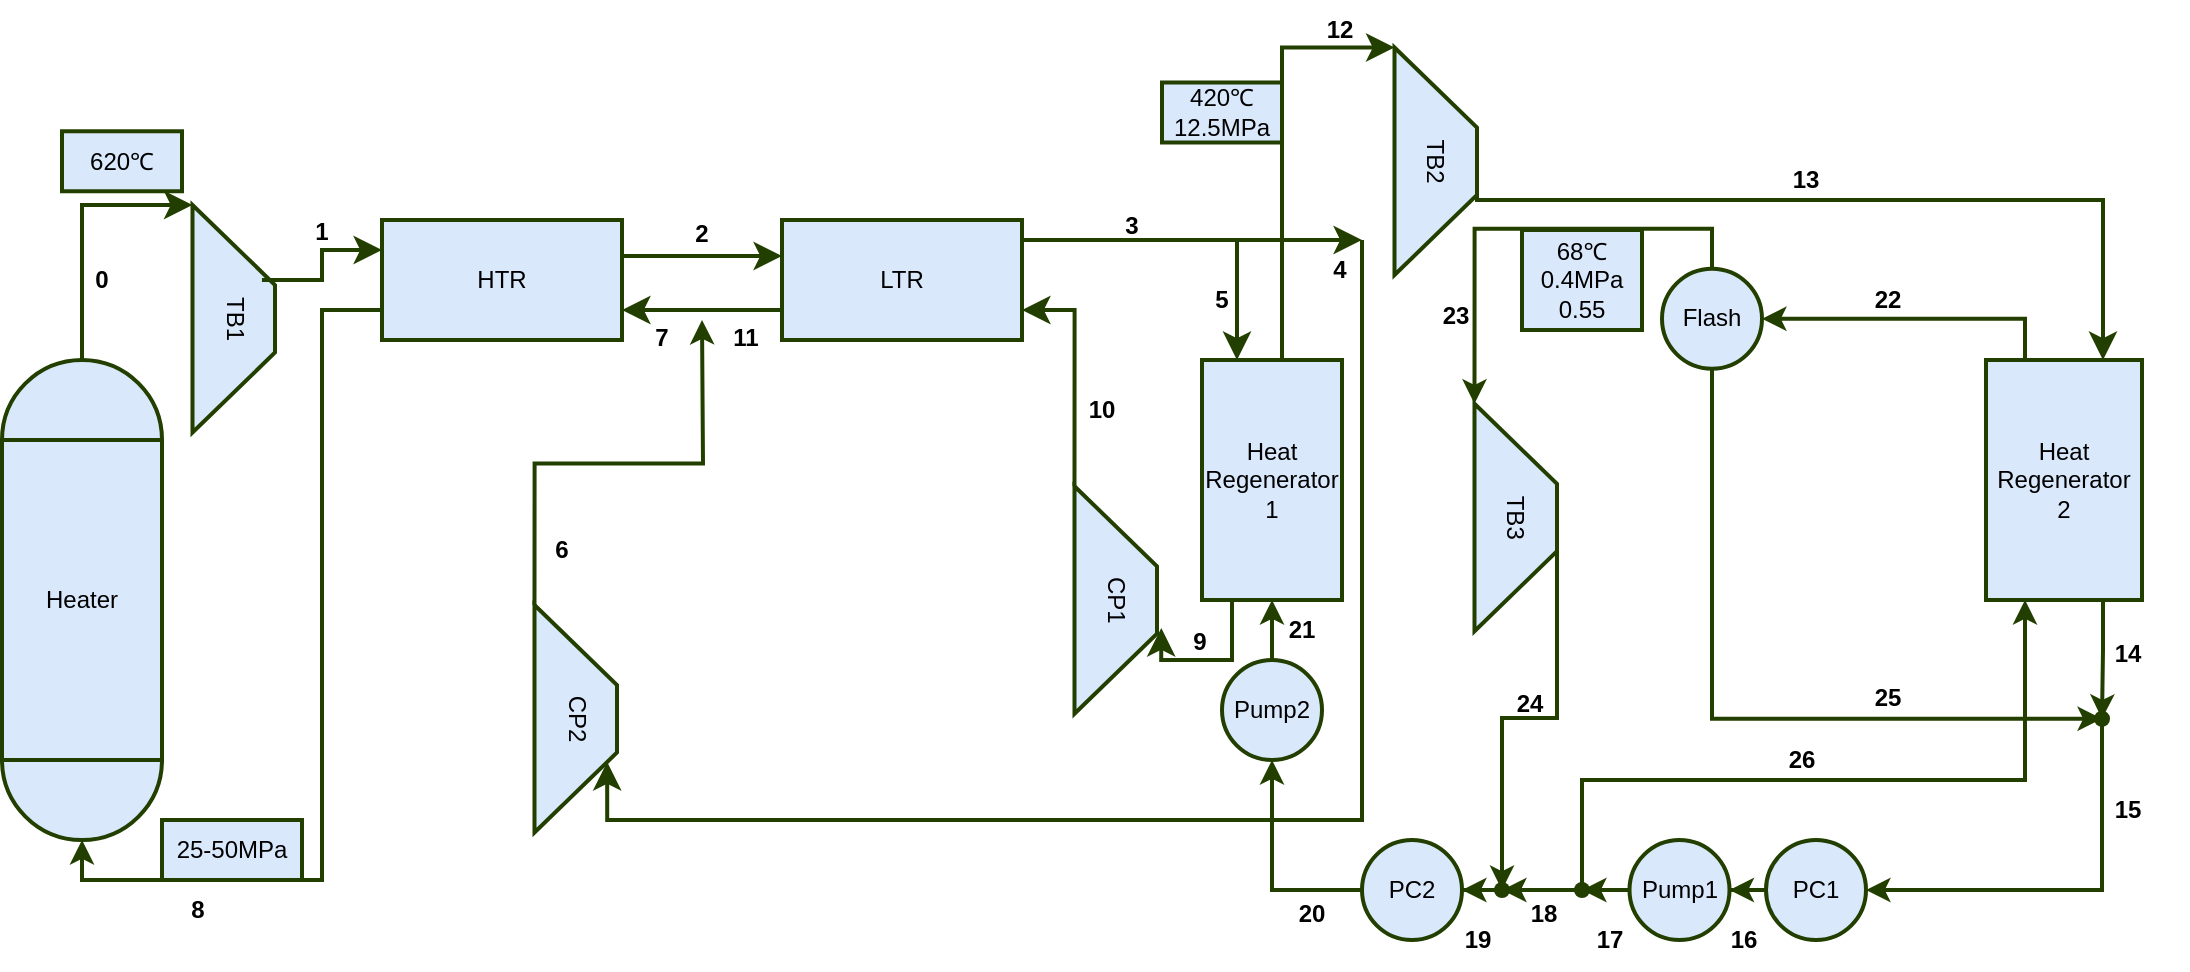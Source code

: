 <mxfile version="21.3.7" type="github">
  <diagram name="第 1 页" id="s3oTunyB3KDhZ0i60Cgs">
    <mxGraphModel dx="1066" dy="691" grid="1" gridSize="10" guides="1" tooltips="1" connect="1" arrows="1" fold="1" page="1" pageScale="1" pageWidth="2336" pageHeight="1654" math="0" shadow="0">
      <root>
        <mxCell id="0" />
        <mxCell id="1" parent="0" />
        <mxCell id="Tq3w3RR_pZMbWhS-tmrO-21" value="CP2" style="shape=trapezoid;perimeter=trapezoidPerimeter;whiteSpace=wrap;html=1;fixedSize=1;rotation=90;size=40;fillColor=#dae8fc;strokeColor=#223F00;strokeWidth=2;" vertex="1" parent="1">
          <mxGeometry x="310" y="358.75" width="113.75" height="41.25" as="geometry" />
        </mxCell>
        <mxCell id="Tq3w3RR_pZMbWhS-tmrO-1" value="Heater" style="rounded=0;whiteSpace=wrap;html=1;fillColor=#dae8fc;strokeColor=#223F00;strokeWidth=2;" vertex="1" parent="1">
          <mxGeometry x="80" y="240" width="80" height="160" as="geometry" />
        </mxCell>
        <mxCell id="Tq3w3RR_pZMbWhS-tmrO-2" value="" style="verticalLabelPosition=bottom;verticalAlign=top;html=1;shape=mxgraph.basic.half_circle;fillColor=#dae8fc;strokeColor=#223F00;strokeWidth=2;" vertex="1" parent="1">
          <mxGeometry x="80" y="400" width="80" height="40" as="geometry" />
        </mxCell>
        <mxCell id="Tq3w3RR_pZMbWhS-tmrO-3" value="" style="verticalLabelPosition=bottom;verticalAlign=top;html=1;shape=mxgraph.basic.half_circle;rotation=-180;fillColor=#dae8fc;strokeColor=#223F00;strokeWidth=2;" vertex="1" parent="1">
          <mxGeometry x="80" y="200" width="80" height="40" as="geometry" />
        </mxCell>
        <mxCell id="Tq3w3RR_pZMbWhS-tmrO-31" style="edgeStyle=orthogonalEdgeStyle;rounded=0;orthogonalLoop=1;jettySize=auto;html=1;exitX=0.5;exitY=0;exitDx=0;exitDy=0;entryX=0;entryY=1;entryDx=0;entryDy=0;fillColor=#dae8fc;strokeColor=#223F00;strokeWidth=2;" edge="1" parent="1" source="Tq3w3RR_pZMbWhS-tmrO-4" target="Tq3w3RR_pZMbWhS-tmrO-30">
          <mxGeometry relative="1" as="geometry" />
        </mxCell>
        <mxCell id="Tq3w3RR_pZMbWhS-tmrO-43" style="edgeStyle=orthogonalEdgeStyle;rounded=0;orthogonalLoop=1;jettySize=auto;html=1;exitX=0.5;exitY=1;exitDx=0;exitDy=0;entryX=-0.014;entryY=0.571;entryDx=0;entryDy=0;entryPerimeter=0;fillColor=#dae8fc;strokeColor=#223F00;strokeWidth=2;" edge="1" parent="1" source="Tq3w3RR_pZMbWhS-tmrO-4" target="Tq3w3RR_pZMbWhS-tmrO-32">
          <mxGeometry relative="1" as="geometry">
            <Array as="points">
              <mxPoint x="935" y="379" />
            </Array>
          </mxGeometry>
        </mxCell>
        <mxCell id="Tq3w3RR_pZMbWhS-tmrO-4" value="Flash" style="ellipse;whiteSpace=wrap;html=1;aspect=fixed;fillColor=#dae8fc;strokeColor=#223F00;strokeWidth=2;" vertex="1" parent="1">
          <mxGeometry x="910" y="154.38" width="50" height="50" as="geometry" />
        </mxCell>
        <mxCell id="Tq3w3RR_pZMbWhS-tmrO-5" value="TB1" style="shape=trapezoid;perimeter=trapezoidPerimeter;whiteSpace=wrap;html=1;fixedSize=1;rotation=90;size=40;fillColor=#dae8fc;strokeColor=#223F00;strokeWidth=2;" vertex="1" parent="1">
          <mxGeometry x="139" y="158.75" width="113.75" height="41.25" as="geometry" />
        </mxCell>
        <mxCell id="Tq3w3RR_pZMbWhS-tmrO-7" value="" style="edgeStyle=elbowEdgeStyle;elbow=horizontal;endArrow=classic;html=1;curved=0;rounded=0;endSize=8;startSize=8;exitX=0.5;exitY=1;exitDx=0;exitDy=0;exitPerimeter=0;entryX=0;entryY=1;entryDx=0;entryDy=0;fillColor=#dae8fc;strokeColor=#223F00;strokeWidth=2;" edge="1" parent="1" source="Tq3w3RR_pZMbWhS-tmrO-3" target="Tq3w3RR_pZMbWhS-tmrO-5">
          <mxGeometry width="50" height="50" relative="1" as="geometry">
            <mxPoint x="420" y="220" as="sourcePoint" />
            <mxPoint x="270" y="110" as="targetPoint" />
            <Array as="points">
              <mxPoint x="120" y="160" />
            </Array>
          </mxGeometry>
        </mxCell>
        <mxCell id="Tq3w3RR_pZMbWhS-tmrO-8" value="" style="edgeStyle=elbowEdgeStyle;elbow=horizontal;endArrow=classic;html=1;curved=0;rounded=0;endSize=8;startSize=8;entryX=0;entryY=0.25;entryDx=0;entryDy=0;exitX=0.33;exitY=0.158;exitDx=0;exitDy=0;exitPerimeter=0;fillColor=#dae8fc;strokeColor=#223F00;strokeWidth=2;" edge="1" parent="1" source="Tq3w3RR_pZMbWhS-tmrO-5" target="Tq3w3RR_pZMbWhS-tmrO-9">
          <mxGeometry width="50" height="50" relative="1" as="geometry">
            <mxPoint x="220" y="160" as="sourcePoint" />
            <mxPoint x="339" y="150" as="targetPoint" />
          </mxGeometry>
        </mxCell>
        <mxCell id="Tq3w3RR_pZMbWhS-tmrO-24" style="edgeStyle=orthogonalEdgeStyle;rounded=0;orthogonalLoop=1;jettySize=auto;html=1;exitX=0;exitY=0.75;exitDx=0;exitDy=0;entryX=0.5;entryY=1;entryDx=0;entryDy=0;entryPerimeter=0;fillColor=#dae8fc;strokeColor=#223F00;strokeWidth=2;" edge="1" parent="1" source="Tq3w3RR_pZMbWhS-tmrO-9" target="Tq3w3RR_pZMbWhS-tmrO-2">
          <mxGeometry relative="1" as="geometry">
            <Array as="points">
              <mxPoint x="240" y="175" />
              <mxPoint x="240" y="460" />
              <mxPoint x="120" y="460" />
            </Array>
          </mxGeometry>
        </mxCell>
        <mxCell id="Tq3w3RR_pZMbWhS-tmrO-9" value="HTR" style="rounded=0;whiteSpace=wrap;html=1;fillColor=#dae8fc;strokeColor=#223F00;strokeWidth=2;" vertex="1" parent="1">
          <mxGeometry x="270" y="130" width="120" height="60" as="geometry" />
        </mxCell>
        <mxCell id="Tq3w3RR_pZMbWhS-tmrO-10" value="" style="edgeStyle=elbowEdgeStyle;elbow=horizontal;endArrow=classic;html=1;curved=0;rounded=0;endSize=8;startSize=8;exitX=0.5;exitY=1;exitDx=0;exitDy=0;exitPerimeter=0;fillColor=#dae8fc;strokeColor=#223F00;strokeWidth=2;" edge="1" parent="1">
          <mxGeometry width="50" height="50" relative="1" as="geometry">
            <mxPoint x="390" y="148" as="sourcePoint" />
            <mxPoint x="470" y="148" as="targetPoint" />
          </mxGeometry>
        </mxCell>
        <mxCell id="Tq3w3RR_pZMbWhS-tmrO-11" value="LTR" style="rounded=0;whiteSpace=wrap;html=1;fillColor=#dae8fc;strokeColor=#223F00;strokeWidth=2;" vertex="1" parent="1">
          <mxGeometry x="470" y="130" width="120" height="60" as="geometry" />
        </mxCell>
        <mxCell id="Tq3w3RR_pZMbWhS-tmrO-13" value="Heat Regenerator 1" style="rounded=0;whiteSpace=wrap;html=1;fillColor=#dae8fc;strokeColor=#223F00;strokeWidth=2;" vertex="1" parent="1">
          <mxGeometry x="680" y="200" width="70" height="120" as="geometry" />
        </mxCell>
        <mxCell id="Tq3w3RR_pZMbWhS-tmrO-15" value="" style="edgeStyle=segmentEdgeStyle;endArrow=classic;html=1;curved=0;rounded=0;endSize=8;startSize=8;entryX=0.75;entryY=0;entryDx=0;entryDy=0;fillColor=#dae8fc;strokeColor=#223F00;strokeWidth=2;" edge="1" parent="1" target="Tq3w3RR_pZMbWhS-tmrO-21">
          <mxGeometry width="50" height="50" relative="1" as="geometry">
            <mxPoint x="760.0" y="151.25" as="sourcePoint" />
            <mxPoint x="420" y="400" as="targetPoint" />
            <Array as="points">
              <mxPoint x="760" y="140" />
              <mxPoint x="760" y="430" />
              <mxPoint x="383" y="430" />
            </Array>
          </mxGeometry>
        </mxCell>
        <mxCell id="Tq3w3RR_pZMbWhS-tmrO-16" value="CP1" style="shape=trapezoid;perimeter=trapezoidPerimeter;whiteSpace=wrap;html=1;fixedSize=1;rotation=90;size=40;fillColor=#dae8fc;strokeColor=#223F00;strokeWidth=2;" vertex="1" parent="1">
          <mxGeometry x="580" y="299.37" width="113.75" height="41.25" as="geometry" />
        </mxCell>
        <mxCell id="Tq3w3RR_pZMbWhS-tmrO-17" value="" style="edgeStyle=segmentEdgeStyle;endArrow=classic;html=1;curved=0;rounded=0;endSize=8;startSize=8;exitX=1;exitY=0.25;exitDx=0;exitDy=0;entryX=0.25;entryY=0;entryDx=0;entryDy=0;fillColor=#dae8fc;strokeColor=#223F00;strokeWidth=2;" edge="1" parent="1" source="Tq3w3RR_pZMbWhS-tmrO-11" target="Tq3w3RR_pZMbWhS-tmrO-13">
          <mxGeometry width="50" height="50" relative="1" as="geometry">
            <mxPoint x="700" y="180" as="sourcePoint" />
            <mxPoint x="530" y="410" as="targetPoint" />
            <Array as="points">
              <mxPoint x="590" y="140" />
              <mxPoint x="697" y="140" />
            </Array>
          </mxGeometry>
        </mxCell>
        <mxCell id="Tq3w3RR_pZMbWhS-tmrO-18" value="" style="edgeStyle=segmentEdgeStyle;endArrow=classic;html=1;curved=0;rounded=0;endSize=8;startSize=8;entryX=0.623;entryY=-0.052;entryDx=0;entryDy=0;entryPerimeter=0;exitX=0.25;exitY=1;exitDx=0;exitDy=0;fillColor=#dae8fc;strokeColor=#223F00;strokeWidth=2;" edge="1" parent="1" source="Tq3w3RR_pZMbWhS-tmrO-13" target="Tq3w3RR_pZMbWhS-tmrO-16">
          <mxGeometry width="50" height="50" relative="1" as="geometry">
            <mxPoint x="695" y="360" as="sourcePoint" />
            <mxPoint x="640" y="340" as="targetPoint" />
            <Array as="points">
              <mxPoint x="695" y="350" />
              <mxPoint x="660" y="350" />
            </Array>
          </mxGeometry>
        </mxCell>
        <mxCell id="Tq3w3RR_pZMbWhS-tmrO-19" value="" style="edgeStyle=segmentEdgeStyle;endArrow=classic;html=1;curved=0;rounded=0;endSize=8;startSize=8;exitX=0;exitY=1;exitDx=0;exitDy=0;entryX=1;entryY=0.75;entryDx=0;entryDy=0;fillColor=#dae8fc;strokeColor=#223F00;strokeWidth=2;" edge="1" parent="1" source="Tq3w3RR_pZMbWhS-tmrO-16" target="Tq3w3RR_pZMbWhS-tmrO-11">
          <mxGeometry width="50" height="50" relative="1" as="geometry">
            <mxPoint x="655" y="200" as="sourcePoint" />
            <mxPoint x="600" y="220" as="targetPoint" />
            <Array as="points">
              <mxPoint x="616" y="175" />
            </Array>
          </mxGeometry>
        </mxCell>
        <mxCell id="Tq3w3RR_pZMbWhS-tmrO-20" value="" style="edgeStyle=elbowEdgeStyle;elbow=horizontal;endArrow=classic;html=1;curved=0;rounded=0;endSize=8;startSize=8;exitX=0;exitY=0.75;exitDx=0;exitDy=0;entryX=1;entryY=0.75;entryDx=0;entryDy=0;fillColor=#dae8fc;strokeColor=#223F00;strokeWidth=2;" edge="1" parent="1" source="Tq3w3RR_pZMbWhS-tmrO-11" target="Tq3w3RR_pZMbWhS-tmrO-9">
          <mxGeometry width="50" height="50" relative="1" as="geometry">
            <mxPoint x="400" y="158" as="sourcePoint" />
            <mxPoint x="480" y="158" as="targetPoint" />
          </mxGeometry>
        </mxCell>
        <mxCell id="Tq3w3RR_pZMbWhS-tmrO-23" style="edgeStyle=orthogonalEdgeStyle;rounded=0;orthogonalLoop=1;jettySize=auto;html=1;exitX=0;exitY=1;exitDx=0;exitDy=0;fillColor=#dae8fc;strokeColor=#223F00;strokeWidth=2;" edge="1" parent="1" source="Tq3w3RR_pZMbWhS-tmrO-21">
          <mxGeometry relative="1" as="geometry">
            <mxPoint x="430" y="180" as="targetPoint" />
          </mxGeometry>
        </mxCell>
        <mxCell id="Tq3w3RR_pZMbWhS-tmrO-25" value="TB2" style="shape=trapezoid;perimeter=trapezoidPerimeter;whiteSpace=wrap;html=1;fixedSize=1;rotation=90;size=40;fillColor=#dae8fc;strokeColor=#223F00;strokeWidth=2;" vertex="1" parent="1">
          <mxGeometry x="740" y="80" width="113.75" height="41.25" as="geometry" />
        </mxCell>
        <mxCell id="Tq3w3RR_pZMbWhS-tmrO-26" value="" style="edgeStyle=segmentEdgeStyle;endArrow=classic;html=1;curved=0;rounded=0;endSize=8;startSize=8;exitX=0.75;exitY=0;exitDx=0;exitDy=0;entryX=0;entryY=1;entryDx=0;entryDy=0;fillColor=#dae8fc;strokeColor=#223F00;strokeWidth=2;" edge="1" parent="1" source="Tq3w3RR_pZMbWhS-tmrO-13" target="Tq3w3RR_pZMbWhS-tmrO-25">
          <mxGeometry width="50" height="50" relative="1" as="geometry">
            <mxPoint x="600" y="155" as="sourcePoint" />
            <mxPoint x="705" y="210" as="targetPoint" />
            <Array as="points">
              <mxPoint x="720" y="200" />
              <mxPoint x="720" y="44" />
            </Array>
          </mxGeometry>
        </mxCell>
        <mxCell id="Tq3w3RR_pZMbWhS-tmrO-29" style="edgeStyle=orthogonalEdgeStyle;rounded=0;orthogonalLoop=1;jettySize=auto;html=1;exitX=0.25;exitY=0;exitDx=0;exitDy=0;entryX=1;entryY=0.5;entryDx=0;entryDy=0;fillColor=#dae8fc;strokeColor=#223F00;strokeWidth=2;" edge="1" parent="1" source="Tq3w3RR_pZMbWhS-tmrO-27" target="Tq3w3RR_pZMbWhS-tmrO-4">
          <mxGeometry relative="1" as="geometry" />
        </mxCell>
        <mxCell id="Tq3w3RR_pZMbWhS-tmrO-37" value="" style="edgeStyle=orthogonalEdgeStyle;rounded=0;orthogonalLoop=1;jettySize=auto;html=1;exitX=0.75;exitY=1;exitDx=0;exitDy=0;fillColor=#dae8fc;strokeColor=#223F00;strokeWidth=2;" edge="1" parent="1" source="Tq3w3RR_pZMbWhS-tmrO-27" target="Tq3w3RR_pZMbWhS-tmrO-32">
          <mxGeometry relative="1" as="geometry" />
        </mxCell>
        <mxCell id="Tq3w3RR_pZMbWhS-tmrO-27" value="Heat Regenerator 2" style="rounded=0;whiteSpace=wrap;html=1;fillColor=#dae8fc;strokeColor=#223F00;strokeWidth=2;" vertex="1" parent="1">
          <mxGeometry x="1072" y="200" width="78" height="120" as="geometry" />
        </mxCell>
        <mxCell id="Tq3w3RR_pZMbWhS-tmrO-28" value="" style="edgeStyle=segmentEdgeStyle;endArrow=classic;html=1;curved=0;rounded=0;endSize=8;startSize=8;entryX=0.75;entryY=0;entryDx=0;entryDy=0;exitX=0.5;exitY=0;exitDx=0;exitDy=0;fillColor=#dae8fc;strokeColor=#223F00;strokeWidth=2;" edge="1" parent="1" source="Tq3w3RR_pZMbWhS-tmrO-25" target="Tq3w3RR_pZMbWhS-tmrO-27">
          <mxGeometry width="50" height="50" relative="1" as="geometry">
            <mxPoint x="820" y="150" as="sourcePoint" />
            <mxPoint x="1165" y="199.37" as="targetPoint" />
            <Array as="points">
              <mxPoint x="817" y="120" />
              <mxPoint x="1131" y="120" />
            </Array>
          </mxGeometry>
        </mxCell>
        <mxCell id="Tq3w3RR_pZMbWhS-tmrO-39" style="edgeStyle=orthogonalEdgeStyle;rounded=0;orthogonalLoop=1;jettySize=auto;html=1;exitX=0.5;exitY=0;exitDx=0;exitDy=0;fillColor=#dae8fc;strokeColor=#223F00;strokeWidth=2;" edge="1" parent="1" source="Tq3w3RR_pZMbWhS-tmrO-30" target="Tq3w3RR_pZMbWhS-tmrO-44">
          <mxGeometry relative="1" as="geometry">
            <mxPoint x="780" y="470" as="targetPoint" />
            <Array as="points">
              <mxPoint x="857" y="379" />
            </Array>
          </mxGeometry>
        </mxCell>
        <mxCell id="Tq3w3RR_pZMbWhS-tmrO-30" value="TB3" style="shape=trapezoid;perimeter=trapezoidPerimeter;whiteSpace=wrap;html=1;fixedSize=1;rotation=90;size=40;fillColor=#dae8fc;strokeColor=#223F00;strokeWidth=2;" vertex="1" parent="1">
          <mxGeometry x="780" y="258.12" width="113.75" height="41.25" as="geometry" />
        </mxCell>
        <mxCell id="Tq3w3RR_pZMbWhS-tmrO-33" value="" style="edgeStyle=orthogonalEdgeStyle;rounded=0;orthogonalLoop=1;jettySize=auto;html=1;entryX=1;entryY=0.5;entryDx=0;entryDy=0;fillColor=#dae8fc;strokeColor=#223F00;strokeWidth=2;" edge="1" parent="1" source="Tq3w3RR_pZMbWhS-tmrO-32" target="Tq3w3RR_pZMbWhS-tmrO-34">
          <mxGeometry relative="1" as="geometry">
            <mxPoint x="1102" y="400" as="targetPoint" />
            <Array as="points">
              <mxPoint x="1130" y="465" />
            </Array>
          </mxGeometry>
        </mxCell>
        <mxCell id="Tq3w3RR_pZMbWhS-tmrO-32" value="" style="shape=waypoint;sketch=0;fillStyle=solid;size=6;pointerEvents=1;points=[];fillColor=#dae8fc;resizable=0;rotatable=0;perimeter=centerPerimeter;snapToPoint=1;strokeColor=#223F00;strokeWidth=2;" vertex="1" parent="1">
          <mxGeometry x="1120" y="369.38" width="20" height="20" as="geometry" />
        </mxCell>
        <mxCell id="Tq3w3RR_pZMbWhS-tmrO-36" value="" style="edgeStyle=orthogonalEdgeStyle;rounded=0;orthogonalLoop=1;jettySize=auto;html=1;fillColor=#dae8fc;strokeColor=#223F00;strokeWidth=2;" edge="1" parent="1" source="Tq3w3RR_pZMbWhS-tmrO-34" target="Tq3w3RR_pZMbWhS-tmrO-35">
          <mxGeometry relative="1" as="geometry" />
        </mxCell>
        <mxCell id="Tq3w3RR_pZMbWhS-tmrO-34" value="PC1" style="ellipse;whiteSpace=wrap;html=1;aspect=fixed;fillColor=#dae8fc;strokeColor=#223F00;strokeWidth=2;" vertex="1" parent="1">
          <mxGeometry x="962" y="440" width="50" height="50" as="geometry" />
        </mxCell>
        <mxCell id="Tq3w3RR_pZMbWhS-tmrO-41" value="" style="edgeStyle=orthogonalEdgeStyle;rounded=0;orthogonalLoop=1;jettySize=auto;html=1;fillColor=#dae8fc;strokeColor=#223F00;strokeWidth=2;" edge="1" parent="1" source="Tq3w3RR_pZMbWhS-tmrO-35" target="Tq3w3RR_pZMbWhS-tmrO-40">
          <mxGeometry relative="1" as="geometry" />
        </mxCell>
        <mxCell id="Tq3w3RR_pZMbWhS-tmrO-35" value="Pump1" style="ellipse;whiteSpace=wrap;html=1;aspect=fixed;fillColor=#dae8fc;strokeColor=#223F00;strokeWidth=2;" vertex="1" parent="1">
          <mxGeometry x="893.75" y="440" width="50" height="50" as="geometry" />
        </mxCell>
        <mxCell id="Tq3w3RR_pZMbWhS-tmrO-45" value="" style="edgeStyle=orthogonalEdgeStyle;rounded=0;orthogonalLoop=1;jettySize=auto;html=1;fillColor=#dae8fc;strokeColor=#223F00;strokeWidth=2;" edge="1" parent="1" source="Tq3w3RR_pZMbWhS-tmrO-40" target="Tq3w3RR_pZMbWhS-tmrO-44">
          <mxGeometry relative="1" as="geometry" />
        </mxCell>
        <mxCell id="Tq3w3RR_pZMbWhS-tmrO-40" value="" style="shape=waypoint;sketch=0;fillStyle=solid;size=6;pointerEvents=1;points=[];fillColor=#dae8fc;resizable=0;rotatable=0;perimeter=centerPerimeter;snapToPoint=1;strokeColor=#223F00;strokeWidth=2;" vertex="1" parent="1">
          <mxGeometry x="860" y="455" width="20" height="20" as="geometry" />
        </mxCell>
        <mxCell id="Tq3w3RR_pZMbWhS-tmrO-42" value="" style="edgeStyle=orthogonalEdgeStyle;rounded=0;orthogonalLoop=1;jettySize=auto;html=1;entryX=0.25;entryY=1;entryDx=0;entryDy=0;fillColor=#dae8fc;strokeColor=#223F00;strokeWidth=2;" edge="1" parent="1" source="Tq3w3RR_pZMbWhS-tmrO-40" target="Tq3w3RR_pZMbWhS-tmrO-27">
          <mxGeometry relative="1" as="geometry">
            <mxPoint x="1178" y="389" as="sourcePoint" />
            <mxPoint x="1070" y="475" as="targetPoint" />
            <Array as="points">
              <mxPoint x="870" y="410" />
              <mxPoint x="1092" y="410" />
            </Array>
          </mxGeometry>
        </mxCell>
        <mxCell id="Tq3w3RR_pZMbWhS-tmrO-47" value="" style="edgeStyle=orthogonalEdgeStyle;rounded=0;orthogonalLoop=1;jettySize=auto;html=1;fillColor=#dae8fc;strokeColor=#223F00;strokeWidth=2;" edge="1" parent="1" source="Tq3w3RR_pZMbWhS-tmrO-44" target="Tq3w3RR_pZMbWhS-tmrO-46">
          <mxGeometry relative="1" as="geometry" />
        </mxCell>
        <mxCell id="Tq3w3RR_pZMbWhS-tmrO-44" value="" style="shape=waypoint;sketch=0;fillStyle=solid;size=6;pointerEvents=1;points=[];fillColor=#dae8fc;resizable=0;rotatable=0;perimeter=centerPerimeter;snapToPoint=1;strokeColor=#223F00;strokeWidth=2;" vertex="1" parent="1">
          <mxGeometry x="820.0" y="455" width="20" height="20" as="geometry" />
        </mxCell>
        <mxCell id="Tq3w3RR_pZMbWhS-tmrO-50" style="edgeStyle=orthogonalEdgeStyle;rounded=0;orthogonalLoop=1;jettySize=auto;html=1;exitX=0;exitY=0.5;exitDx=0;exitDy=0;entryX=0.5;entryY=1;entryDx=0;entryDy=0;fillColor=#dae8fc;strokeColor=#223F00;strokeWidth=2;" edge="1" parent="1" source="Tq3w3RR_pZMbWhS-tmrO-46" target="Tq3w3RR_pZMbWhS-tmrO-48">
          <mxGeometry relative="1" as="geometry" />
        </mxCell>
        <mxCell id="Tq3w3RR_pZMbWhS-tmrO-46" value="PC2" style="ellipse;whiteSpace=wrap;html=1;aspect=fixed;fillColor=#dae8fc;strokeColor=#223F00;strokeWidth=2;" vertex="1" parent="1">
          <mxGeometry x="760" y="440" width="50" height="50" as="geometry" />
        </mxCell>
        <mxCell id="Tq3w3RR_pZMbWhS-tmrO-51" style="edgeStyle=orthogonalEdgeStyle;rounded=0;orthogonalLoop=1;jettySize=auto;html=1;exitX=0.5;exitY=0;exitDx=0;exitDy=0;entryX=0.5;entryY=1;entryDx=0;entryDy=0;fillColor=#dae8fc;strokeColor=#223F00;strokeWidth=2;" edge="1" parent="1" source="Tq3w3RR_pZMbWhS-tmrO-48" target="Tq3w3RR_pZMbWhS-tmrO-13">
          <mxGeometry relative="1" as="geometry" />
        </mxCell>
        <mxCell id="Tq3w3RR_pZMbWhS-tmrO-48" value="Pump2" style="ellipse;whiteSpace=wrap;html=1;aspect=fixed;fillColor=#dae8fc;strokeColor=#223F00;strokeWidth=2;" vertex="1" parent="1">
          <mxGeometry x="690" y="350" width="50" height="50" as="geometry" />
        </mxCell>
        <mxCell id="Tq3w3RR_pZMbWhS-tmrO-52" value="620℃" style="text;strokeColor=#223F00;align=center;fillColor=#dae8fc;html=1;verticalAlign=middle;whiteSpace=wrap;rounded=0;strokeWidth=2;" vertex="1" parent="1">
          <mxGeometry x="110" y="85.63" width="60" height="30" as="geometry" />
        </mxCell>
        <mxCell id="Tq3w3RR_pZMbWhS-tmrO-53" value="25-50MPa" style="text;strokeColor=#223F00;align=center;fillColor=#dae8fc;html=1;verticalAlign=middle;whiteSpace=wrap;rounded=0;strokeWidth=2;" vertex="1" parent="1">
          <mxGeometry x="160" y="430" width="70" height="30" as="geometry" />
        </mxCell>
        <mxCell id="Tq3w3RR_pZMbWhS-tmrO-54" value="420℃&lt;br&gt;12.5MPa" style="text;strokeColor=#223F00;align=center;fillColor=#dae8fc;html=1;verticalAlign=middle;whiteSpace=wrap;rounded=0;strokeWidth=2;" vertex="1" parent="1">
          <mxGeometry x="660" y="61.25" width="60" height="30" as="geometry" />
        </mxCell>
        <mxCell id="Tq3w3RR_pZMbWhS-tmrO-55" value="68℃&lt;br&gt;0.4MPa&lt;br&gt;0.55" style="text;strokeColor=#223F00;align=center;fillColor=#dae8fc;html=1;verticalAlign=middle;whiteSpace=wrap;rounded=0;strokeWidth=2;" vertex="1" parent="1">
          <mxGeometry x="840" y="135" width="60" height="50" as="geometry" />
        </mxCell>
        <mxCell id="Tq3w3RR_pZMbWhS-tmrO-56" value="0" style="text;strokeColor=none;align=center;fillColor=none;html=1;verticalAlign=middle;whiteSpace=wrap;rounded=0;fontStyle=1" vertex="1" parent="1">
          <mxGeometry x="100" y="145" width="60" height="30" as="geometry" />
        </mxCell>
        <mxCell id="Tq3w3RR_pZMbWhS-tmrO-57" value="1" style="text;strokeColor=none;align=center;fillColor=none;html=1;verticalAlign=middle;whiteSpace=wrap;rounded=0;fontStyle=1" vertex="1" parent="1">
          <mxGeometry x="210" y="121.25" width="60" height="30" as="geometry" />
        </mxCell>
        <mxCell id="Tq3w3RR_pZMbWhS-tmrO-58" value="2" style="text;strokeColor=none;align=center;fillColor=none;html=1;verticalAlign=middle;whiteSpace=wrap;rounded=0;fontStyle=1" vertex="1" parent="1">
          <mxGeometry x="400" y="121.63" width="60" height="30" as="geometry" />
        </mxCell>
        <mxCell id="Tq3w3RR_pZMbWhS-tmrO-59" value="3" style="text;strokeColor=none;align=center;fillColor=none;html=1;verticalAlign=middle;whiteSpace=wrap;rounded=0;fontStyle=1" vertex="1" parent="1">
          <mxGeometry x="615" y="118" width="60" height="30" as="geometry" />
        </mxCell>
        <mxCell id="Tq3w3RR_pZMbWhS-tmrO-61" value="" style="edgeStyle=segmentEdgeStyle;endArrow=classic;html=1;curved=0;rounded=0;endSize=8;startSize=8;fillColor=#dae8fc;strokeColor=#223F00;strokeWidth=2;" edge="1" parent="1">
          <mxGeometry width="50" height="50" relative="1" as="geometry">
            <mxPoint x="690" y="140" as="sourcePoint" />
            <mxPoint x="760" y="140" as="targetPoint" />
            <Array as="points" />
          </mxGeometry>
        </mxCell>
        <mxCell id="Tq3w3RR_pZMbWhS-tmrO-62" value="5" style="text;strokeColor=none;align=center;fillColor=none;html=1;verticalAlign=middle;whiteSpace=wrap;rounded=0;fontStyle=1" vertex="1" parent="1">
          <mxGeometry x="660" y="155" width="60" height="30" as="geometry" />
        </mxCell>
        <mxCell id="Tq3w3RR_pZMbWhS-tmrO-63" value="6" style="text;strokeColor=none;align=center;fillColor=none;html=1;verticalAlign=middle;whiteSpace=wrap;rounded=0;fontStyle=1" vertex="1" parent="1">
          <mxGeometry x="330" y="280" width="60" height="30" as="geometry" />
        </mxCell>
        <mxCell id="Tq3w3RR_pZMbWhS-tmrO-64" value="7" style="text;strokeColor=none;align=center;fillColor=none;html=1;verticalAlign=middle;whiteSpace=wrap;rounded=0;fontStyle=1" vertex="1" parent="1">
          <mxGeometry x="380" y="174.38" width="60" height="30" as="geometry" />
        </mxCell>
        <mxCell id="Tq3w3RR_pZMbWhS-tmrO-66" value="8" style="text;strokeColor=none;align=center;fillColor=none;html=1;verticalAlign=middle;whiteSpace=wrap;rounded=0;fontStyle=1" vertex="1" parent="1">
          <mxGeometry x="147.88" y="460" width="60" height="30" as="geometry" />
        </mxCell>
        <mxCell id="Tq3w3RR_pZMbWhS-tmrO-67" value="4" style="text;strokeColor=none;align=center;fillColor=none;html=1;verticalAlign=middle;whiteSpace=wrap;rounded=0;fontStyle=1" vertex="1" parent="1">
          <mxGeometry x="719" y="141" width="60" height="28" as="geometry" />
        </mxCell>
        <mxCell id="Tq3w3RR_pZMbWhS-tmrO-69" value="9" style="text;strokeColor=none;align=center;fillColor=none;html=1;verticalAlign=middle;whiteSpace=wrap;rounded=0;fontStyle=1" vertex="1" parent="1">
          <mxGeometry x="649" y="326" width="60" height="30" as="geometry" />
        </mxCell>
        <mxCell id="Tq3w3RR_pZMbWhS-tmrO-70" value="10" style="text;strokeColor=none;align=center;fillColor=none;html=1;verticalAlign=middle;whiteSpace=wrap;rounded=0;fontStyle=1" vertex="1" parent="1">
          <mxGeometry x="600" y="210" width="60" height="30" as="geometry" />
        </mxCell>
        <mxCell id="Tq3w3RR_pZMbWhS-tmrO-71" value="11" style="text;strokeColor=none;align=center;fillColor=none;html=1;verticalAlign=middle;whiteSpace=wrap;rounded=0;fontStyle=1" vertex="1" parent="1">
          <mxGeometry x="422" y="174" width="60" height="30" as="geometry" />
        </mxCell>
        <mxCell id="Tq3w3RR_pZMbWhS-tmrO-72" value="12" style="text;strokeColor=none;align=center;fillColor=none;html=1;verticalAlign=middle;whiteSpace=wrap;rounded=0;fontStyle=1" vertex="1" parent="1">
          <mxGeometry x="719" y="20" width="60" height="30" as="geometry" />
        </mxCell>
        <mxCell id="Tq3w3RR_pZMbWhS-tmrO-73" value="13" style="text;strokeColor=none;align=center;fillColor=none;html=1;verticalAlign=middle;whiteSpace=wrap;rounded=0;fontStyle=1" vertex="1" parent="1">
          <mxGeometry x="952" y="95.25" width="60" height="30" as="geometry" />
        </mxCell>
        <mxCell id="Tq3w3RR_pZMbWhS-tmrO-74" value="14" style="text;strokeColor=none;align=center;fillColor=none;html=1;verticalAlign=middle;whiteSpace=wrap;rounded=0;fontStyle=1" vertex="1" parent="1">
          <mxGeometry x="1113" y="331.75" width="60" height="30" as="geometry" />
        </mxCell>
        <mxCell id="Tq3w3RR_pZMbWhS-tmrO-75" value="15" style="text;strokeColor=none;align=center;fillColor=none;html=1;verticalAlign=middle;whiteSpace=wrap;rounded=0;fontStyle=1" vertex="1" parent="1">
          <mxGeometry x="1113" y="410" width="60" height="30" as="geometry" />
        </mxCell>
        <mxCell id="Tq3w3RR_pZMbWhS-tmrO-76" value="16" style="text;strokeColor=none;align=center;fillColor=none;html=1;verticalAlign=middle;whiteSpace=wrap;rounded=0;fontStyle=1" vertex="1" parent="1">
          <mxGeometry x="921" y="475" width="60" height="30" as="geometry" />
        </mxCell>
        <mxCell id="Tq3w3RR_pZMbWhS-tmrO-77" value="17" style="text;strokeColor=none;align=center;fillColor=none;html=1;verticalAlign=middle;whiteSpace=wrap;rounded=0;fontStyle=1" vertex="1" parent="1">
          <mxGeometry x="853.75" y="475" width="60" height="30" as="geometry" />
        </mxCell>
        <mxCell id="Tq3w3RR_pZMbWhS-tmrO-78" value="18" style="text;strokeColor=none;align=center;fillColor=none;html=1;verticalAlign=middle;whiteSpace=wrap;rounded=0;fontStyle=1" vertex="1" parent="1">
          <mxGeometry x="821" y="462" width="60" height="30" as="geometry" />
        </mxCell>
        <mxCell id="Tq3w3RR_pZMbWhS-tmrO-79" value="19" style="text;strokeColor=none;align=center;fillColor=none;html=1;verticalAlign=middle;whiteSpace=wrap;rounded=0;fontStyle=1" vertex="1" parent="1">
          <mxGeometry x="787.75" y="475" width="60" height="30" as="geometry" />
        </mxCell>
        <mxCell id="Tq3w3RR_pZMbWhS-tmrO-80" value="20" style="text;strokeColor=none;align=center;fillColor=none;html=1;verticalAlign=middle;whiteSpace=wrap;rounded=0;fontStyle=1" vertex="1" parent="1">
          <mxGeometry x="705" y="462" width="60" height="30" as="geometry" />
        </mxCell>
        <mxCell id="Tq3w3RR_pZMbWhS-tmrO-81" value="21" style="text;strokeColor=none;align=center;fillColor=none;html=1;verticalAlign=middle;whiteSpace=wrap;rounded=0;fontStyle=1" vertex="1" parent="1">
          <mxGeometry x="700" y="320" width="60" height="30" as="geometry" />
        </mxCell>
        <mxCell id="Tq3w3RR_pZMbWhS-tmrO-82" value="22" style="text;strokeColor=none;align=center;fillColor=none;html=1;verticalAlign=middle;whiteSpace=wrap;rounded=0;fontStyle=1" vertex="1" parent="1">
          <mxGeometry x="993" y="155.38" width="60" height="30" as="geometry" />
        </mxCell>
        <mxCell id="Tq3w3RR_pZMbWhS-tmrO-83" value="23" style="text;strokeColor=none;align=center;fillColor=none;html=1;verticalAlign=middle;whiteSpace=wrap;rounded=0;fontStyle=1" vertex="1" parent="1">
          <mxGeometry x="777" y="163.38" width="60" height="30" as="geometry" />
        </mxCell>
        <mxCell id="Tq3w3RR_pZMbWhS-tmrO-84" value="24" style="text;strokeColor=none;align=center;fillColor=none;html=1;verticalAlign=middle;whiteSpace=wrap;rounded=0;fontStyle=1" vertex="1" parent="1">
          <mxGeometry x="813.87" y="357.38" width="60" height="30" as="geometry" />
        </mxCell>
        <mxCell id="Tq3w3RR_pZMbWhS-tmrO-86" value="25" style="text;strokeColor=none;align=center;fillColor=none;html=1;verticalAlign=middle;whiteSpace=wrap;rounded=0;fontStyle=1" vertex="1" parent="1">
          <mxGeometry x="993" y="354.38" width="60" height="30" as="geometry" />
        </mxCell>
        <mxCell id="Tq3w3RR_pZMbWhS-tmrO-87" value="26" style="text;strokeColor=none;align=center;fillColor=none;html=1;verticalAlign=middle;whiteSpace=wrap;rounded=0;fontStyle=1" vertex="1" parent="1">
          <mxGeometry x="950" y="385" width="60" height="30" as="geometry" />
        </mxCell>
      </root>
    </mxGraphModel>
  </diagram>
</mxfile>
